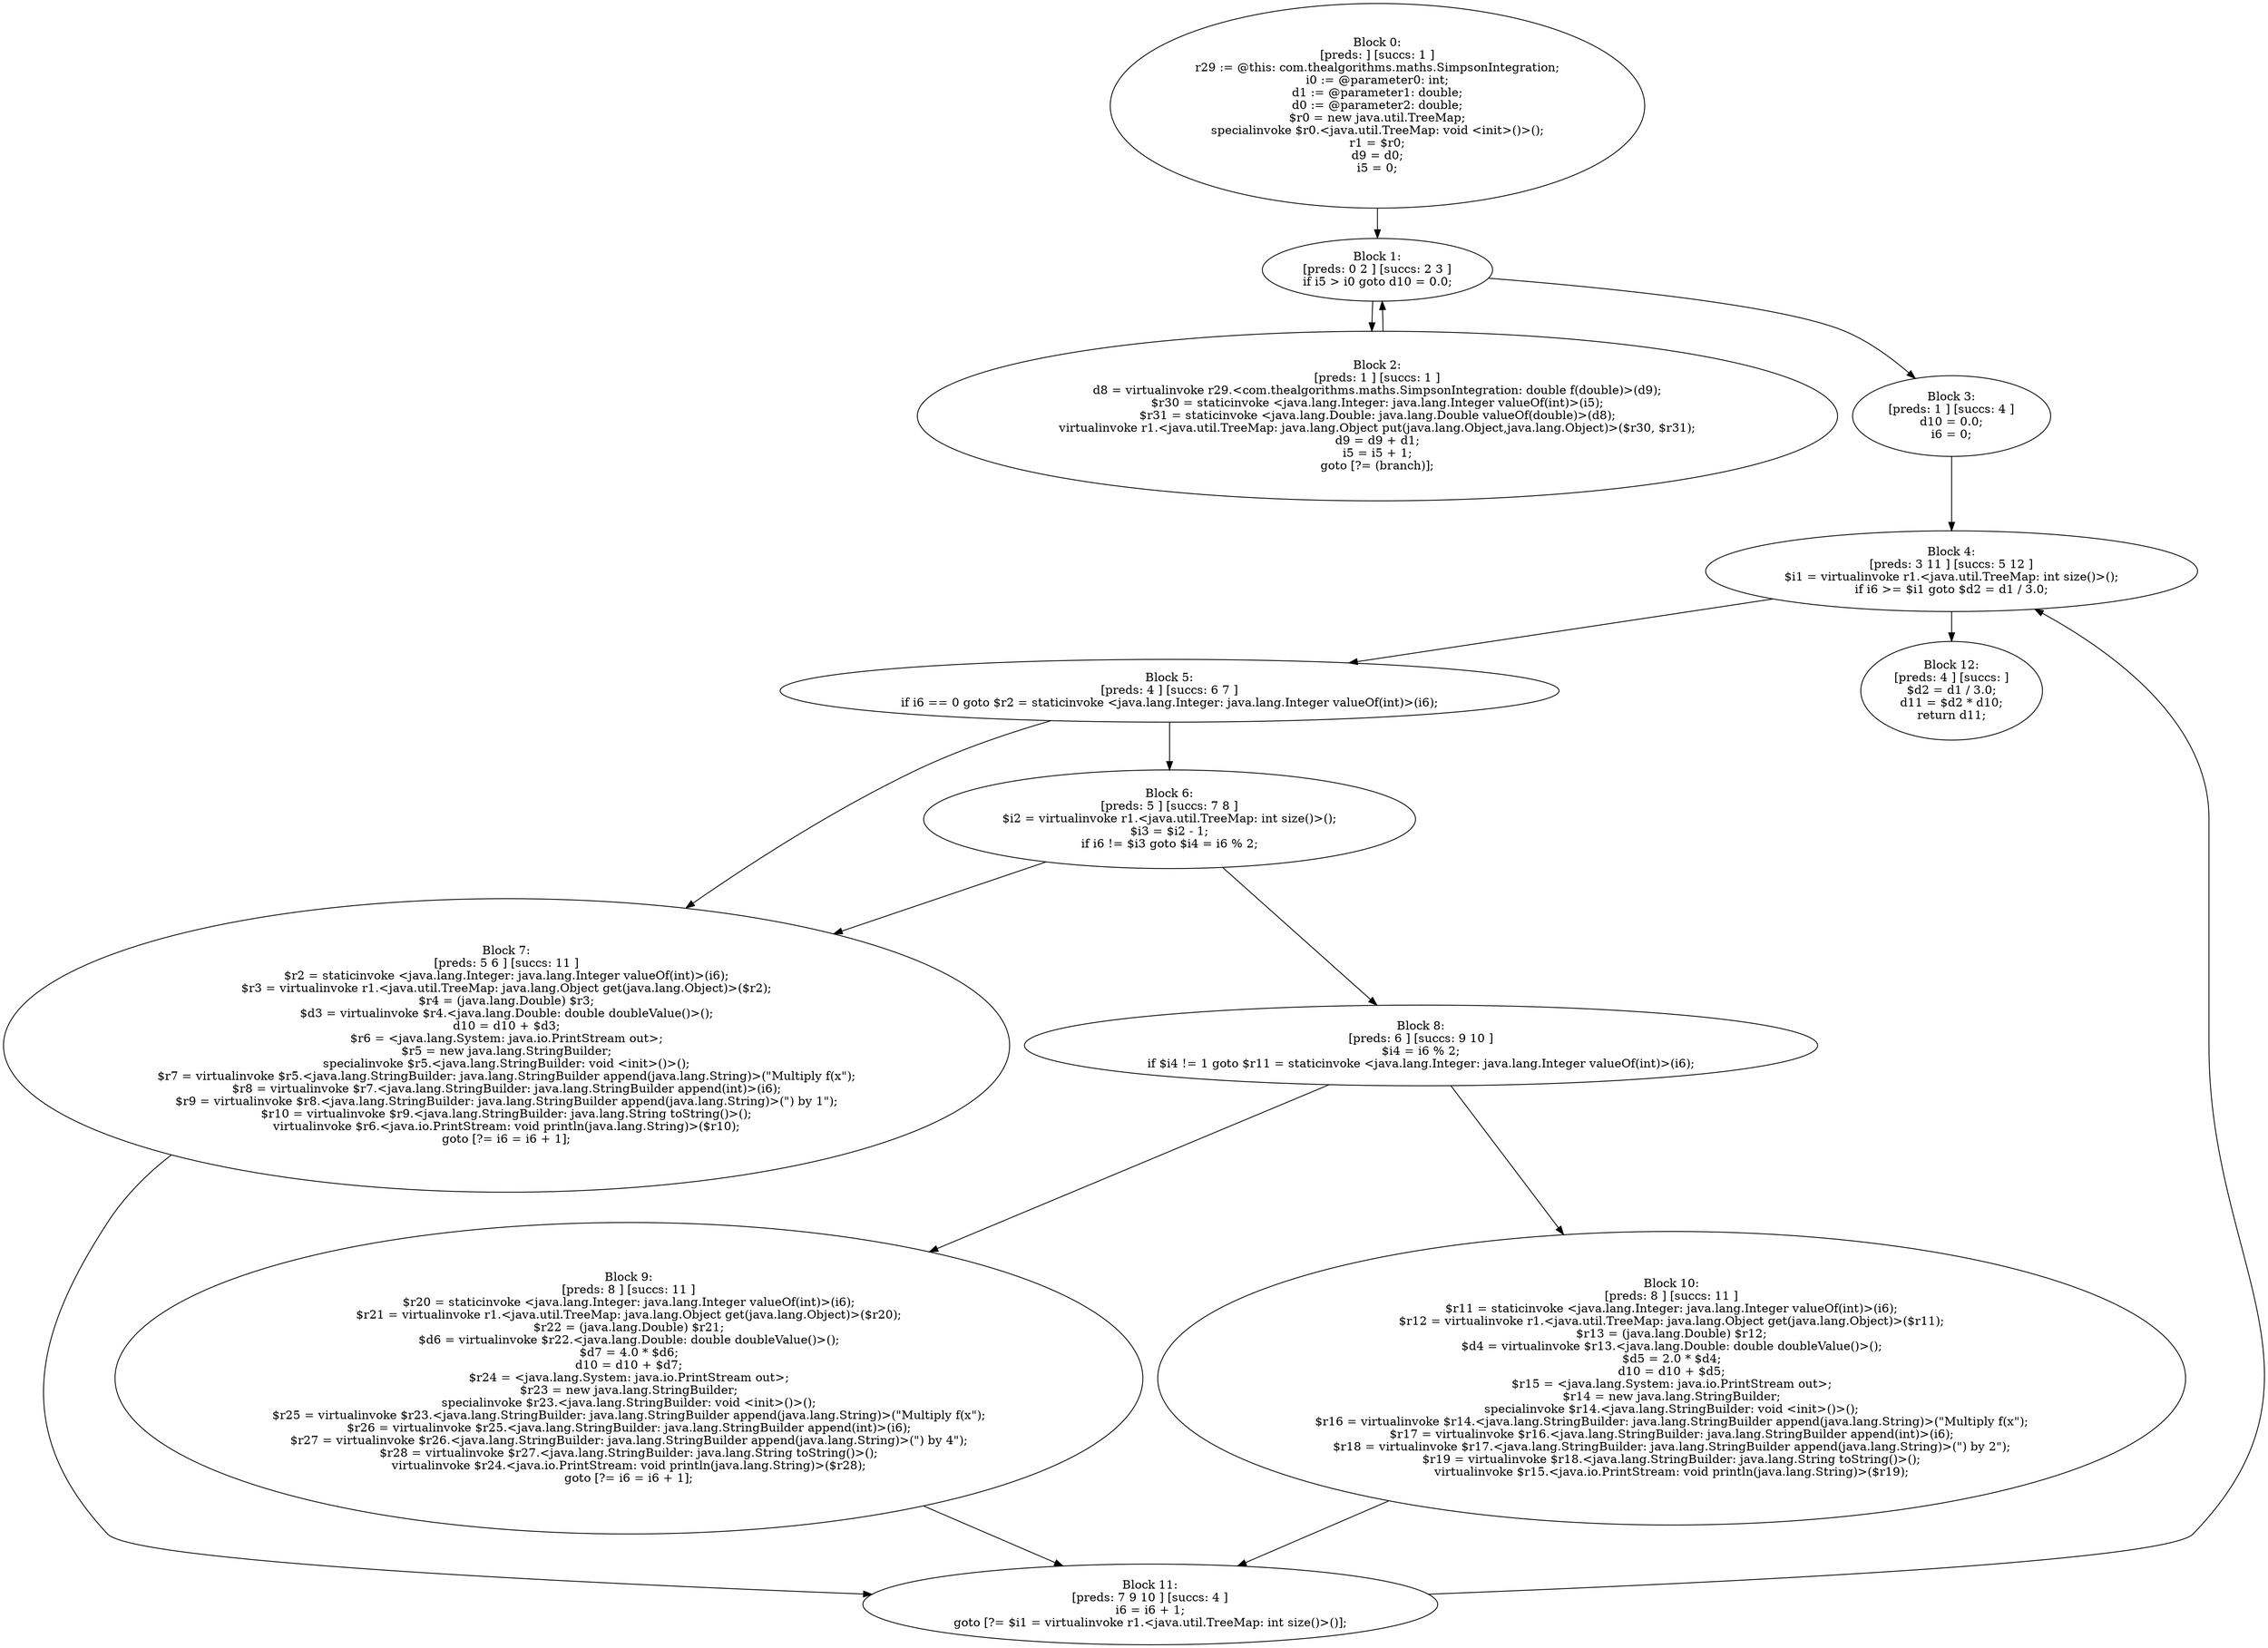 digraph "unitGraph" {
    "Block 0:
[preds: ] [succs: 1 ]
r29 := @this: com.thealgorithms.maths.SimpsonIntegration;
i0 := @parameter0: int;
d1 := @parameter1: double;
d0 := @parameter2: double;
$r0 = new java.util.TreeMap;
specialinvoke $r0.<java.util.TreeMap: void <init>()>();
r1 = $r0;
d9 = d0;
i5 = 0;
"
    "Block 1:
[preds: 0 2 ] [succs: 2 3 ]
if i5 > i0 goto d10 = 0.0;
"
    "Block 2:
[preds: 1 ] [succs: 1 ]
d8 = virtualinvoke r29.<com.thealgorithms.maths.SimpsonIntegration: double f(double)>(d9);
$r30 = staticinvoke <java.lang.Integer: java.lang.Integer valueOf(int)>(i5);
$r31 = staticinvoke <java.lang.Double: java.lang.Double valueOf(double)>(d8);
virtualinvoke r1.<java.util.TreeMap: java.lang.Object put(java.lang.Object,java.lang.Object)>($r30, $r31);
d9 = d9 + d1;
i5 = i5 + 1;
goto [?= (branch)];
"
    "Block 3:
[preds: 1 ] [succs: 4 ]
d10 = 0.0;
i6 = 0;
"
    "Block 4:
[preds: 3 11 ] [succs: 5 12 ]
$i1 = virtualinvoke r1.<java.util.TreeMap: int size()>();
if i6 >= $i1 goto $d2 = d1 / 3.0;
"
    "Block 5:
[preds: 4 ] [succs: 6 7 ]
if i6 == 0 goto $r2 = staticinvoke <java.lang.Integer: java.lang.Integer valueOf(int)>(i6);
"
    "Block 6:
[preds: 5 ] [succs: 7 8 ]
$i2 = virtualinvoke r1.<java.util.TreeMap: int size()>();
$i3 = $i2 - 1;
if i6 != $i3 goto $i4 = i6 % 2;
"
    "Block 7:
[preds: 5 6 ] [succs: 11 ]
$r2 = staticinvoke <java.lang.Integer: java.lang.Integer valueOf(int)>(i6);
$r3 = virtualinvoke r1.<java.util.TreeMap: java.lang.Object get(java.lang.Object)>($r2);
$r4 = (java.lang.Double) $r3;
$d3 = virtualinvoke $r4.<java.lang.Double: double doubleValue()>();
d10 = d10 + $d3;
$r6 = <java.lang.System: java.io.PrintStream out>;
$r5 = new java.lang.StringBuilder;
specialinvoke $r5.<java.lang.StringBuilder: void <init>()>();
$r7 = virtualinvoke $r5.<java.lang.StringBuilder: java.lang.StringBuilder append(java.lang.String)>(\"Multiply f(x\");
$r8 = virtualinvoke $r7.<java.lang.StringBuilder: java.lang.StringBuilder append(int)>(i6);
$r9 = virtualinvoke $r8.<java.lang.StringBuilder: java.lang.StringBuilder append(java.lang.String)>(\") by 1\");
$r10 = virtualinvoke $r9.<java.lang.StringBuilder: java.lang.String toString()>();
virtualinvoke $r6.<java.io.PrintStream: void println(java.lang.String)>($r10);
goto [?= i6 = i6 + 1];
"
    "Block 8:
[preds: 6 ] [succs: 9 10 ]
$i4 = i6 % 2;
if $i4 != 1 goto $r11 = staticinvoke <java.lang.Integer: java.lang.Integer valueOf(int)>(i6);
"
    "Block 9:
[preds: 8 ] [succs: 11 ]
$r20 = staticinvoke <java.lang.Integer: java.lang.Integer valueOf(int)>(i6);
$r21 = virtualinvoke r1.<java.util.TreeMap: java.lang.Object get(java.lang.Object)>($r20);
$r22 = (java.lang.Double) $r21;
$d6 = virtualinvoke $r22.<java.lang.Double: double doubleValue()>();
$d7 = 4.0 * $d6;
d10 = d10 + $d7;
$r24 = <java.lang.System: java.io.PrintStream out>;
$r23 = new java.lang.StringBuilder;
specialinvoke $r23.<java.lang.StringBuilder: void <init>()>();
$r25 = virtualinvoke $r23.<java.lang.StringBuilder: java.lang.StringBuilder append(java.lang.String)>(\"Multiply f(x\");
$r26 = virtualinvoke $r25.<java.lang.StringBuilder: java.lang.StringBuilder append(int)>(i6);
$r27 = virtualinvoke $r26.<java.lang.StringBuilder: java.lang.StringBuilder append(java.lang.String)>(\") by 4\");
$r28 = virtualinvoke $r27.<java.lang.StringBuilder: java.lang.String toString()>();
virtualinvoke $r24.<java.io.PrintStream: void println(java.lang.String)>($r28);
goto [?= i6 = i6 + 1];
"
    "Block 10:
[preds: 8 ] [succs: 11 ]
$r11 = staticinvoke <java.lang.Integer: java.lang.Integer valueOf(int)>(i6);
$r12 = virtualinvoke r1.<java.util.TreeMap: java.lang.Object get(java.lang.Object)>($r11);
$r13 = (java.lang.Double) $r12;
$d4 = virtualinvoke $r13.<java.lang.Double: double doubleValue()>();
$d5 = 2.0 * $d4;
d10 = d10 + $d5;
$r15 = <java.lang.System: java.io.PrintStream out>;
$r14 = new java.lang.StringBuilder;
specialinvoke $r14.<java.lang.StringBuilder: void <init>()>();
$r16 = virtualinvoke $r14.<java.lang.StringBuilder: java.lang.StringBuilder append(java.lang.String)>(\"Multiply f(x\");
$r17 = virtualinvoke $r16.<java.lang.StringBuilder: java.lang.StringBuilder append(int)>(i6);
$r18 = virtualinvoke $r17.<java.lang.StringBuilder: java.lang.StringBuilder append(java.lang.String)>(\") by 2\");
$r19 = virtualinvoke $r18.<java.lang.StringBuilder: java.lang.String toString()>();
virtualinvoke $r15.<java.io.PrintStream: void println(java.lang.String)>($r19);
"
    "Block 11:
[preds: 7 9 10 ] [succs: 4 ]
i6 = i6 + 1;
goto [?= $i1 = virtualinvoke r1.<java.util.TreeMap: int size()>()];
"
    "Block 12:
[preds: 4 ] [succs: ]
$d2 = d1 / 3.0;
d11 = $d2 * d10;
return d11;
"
    "Block 0:
[preds: ] [succs: 1 ]
r29 := @this: com.thealgorithms.maths.SimpsonIntegration;
i0 := @parameter0: int;
d1 := @parameter1: double;
d0 := @parameter2: double;
$r0 = new java.util.TreeMap;
specialinvoke $r0.<java.util.TreeMap: void <init>()>();
r1 = $r0;
d9 = d0;
i5 = 0;
"->"Block 1:
[preds: 0 2 ] [succs: 2 3 ]
if i5 > i0 goto d10 = 0.0;
";
    "Block 1:
[preds: 0 2 ] [succs: 2 3 ]
if i5 > i0 goto d10 = 0.0;
"->"Block 2:
[preds: 1 ] [succs: 1 ]
d8 = virtualinvoke r29.<com.thealgorithms.maths.SimpsonIntegration: double f(double)>(d9);
$r30 = staticinvoke <java.lang.Integer: java.lang.Integer valueOf(int)>(i5);
$r31 = staticinvoke <java.lang.Double: java.lang.Double valueOf(double)>(d8);
virtualinvoke r1.<java.util.TreeMap: java.lang.Object put(java.lang.Object,java.lang.Object)>($r30, $r31);
d9 = d9 + d1;
i5 = i5 + 1;
goto [?= (branch)];
";
    "Block 1:
[preds: 0 2 ] [succs: 2 3 ]
if i5 > i0 goto d10 = 0.0;
"->"Block 3:
[preds: 1 ] [succs: 4 ]
d10 = 0.0;
i6 = 0;
";
    "Block 2:
[preds: 1 ] [succs: 1 ]
d8 = virtualinvoke r29.<com.thealgorithms.maths.SimpsonIntegration: double f(double)>(d9);
$r30 = staticinvoke <java.lang.Integer: java.lang.Integer valueOf(int)>(i5);
$r31 = staticinvoke <java.lang.Double: java.lang.Double valueOf(double)>(d8);
virtualinvoke r1.<java.util.TreeMap: java.lang.Object put(java.lang.Object,java.lang.Object)>($r30, $r31);
d9 = d9 + d1;
i5 = i5 + 1;
goto [?= (branch)];
"->"Block 1:
[preds: 0 2 ] [succs: 2 3 ]
if i5 > i0 goto d10 = 0.0;
";
    "Block 3:
[preds: 1 ] [succs: 4 ]
d10 = 0.0;
i6 = 0;
"->"Block 4:
[preds: 3 11 ] [succs: 5 12 ]
$i1 = virtualinvoke r1.<java.util.TreeMap: int size()>();
if i6 >= $i1 goto $d2 = d1 / 3.0;
";
    "Block 4:
[preds: 3 11 ] [succs: 5 12 ]
$i1 = virtualinvoke r1.<java.util.TreeMap: int size()>();
if i6 >= $i1 goto $d2 = d1 / 3.0;
"->"Block 5:
[preds: 4 ] [succs: 6 7 ]
if i6 == 0 goto $r2 = staticinvoke <java.lang.Integer: java.lang.Integer valueOf(int)>(i6);
";
    "Block 4:
[preds: 3 11 ] [succs: 5 12 ]
$i1 = virtualinvoke r1.<java.util.TreeMap: int size()>();
if i6 >= $i1 goto $d2 = d1 / 3.0;
"->"Block 12:
[preds: 4 ] [succs: ]
$d2 = d1 / 3.0;
d11 = $d2 * d10;
return d11;
";
    "Block 5:
[preds: 4 ] [succs: 6 7 ]
if i6 == 0 goto $r2 = staticinvoke <java.lang.Integer: java.lang.Integer valueOf(int)>(i6);
"->"Block 6:
[preds: 5 ] [succs: 7 8 ]
$i2 = virtualinvoke r1.<java.util.TreeMap: int size()>();
$i3 = $i2 - 1;
if i6 != $i3 goto $i4 = i6 % 2;
";
    "Block 5:
[preds: 4 ] [succs: 6 7 ]
if i6 == 0 goto $r2 = staticinvoke <java.lang.Integer: java.lang.Integer valueOf(int)>(i6);
"->"Block 7:
[preds: 5 6 ] [succs: 11 ]
$r2 = staticinvoke <java.lang.Integer: java.lang.Integer valueOf(int)>(i6);
$r3 = virtualinvoke r1.<java.util.TreeMap: java.lang.Object get(java.lang.Object)>($r2);
$r4 = (java.lang.Double) $r3;
$d3 = virtualinvoke $r4.<java.lang.Double: double doubleValue()>();
d10 = d10 + $d3;
$r6 = <java.lang.System: java.io.PrintStream out>;
$r5 = new java.lang.StringBuilder;
specialinvoke $r5.<java.lang.StringBuilder: void <init>()>();
$r7 = virtualinvoke $r5.<java.lang.StringBuilder: java.lang.StringBuilder append(java.lang.String)>(\"Multiply f(x\");
$r8 = virtualinvoke $r7.<java.lang.StringBuilder: java.lang.StringBuilder append(int)>(i6);
$r9 = virtualinvoke $r8.<java.lang.StringBuilder: java.lang.StringBuilder append(java.lang.String)>(\") by 1\");
$r10 = virtualinvoke $r9.<java.lang.StringBuilder: java.lang.String toString()>();
virtualinvoke $r6.<java.io.PrintStream: void println(java.lang.String)>($r10);
goto [?= i6 = i6 + 1];
";
    "Block 6:
[preds: 5 ] [succs: 7 8 ]
$i2 = virtualinvoke r1.<java.util.TreeMap: int size()>();
$i3 = $i2 - 1;
if i6 != $i3 goto $i4 = i6 % 2;
"->"Block 7:
[preds: 5 6 ] [succs: 11 ]
$r2 = staticinvoke <java.lang.Integer: java.lang.Integer valueOf(int)>(i6);
$r3 = virtualinvoke r1.<java.util.TreeMap: java.lang.Object get(java.lang.Object)>($r2);
$r4 = (java.lang.Double) $r3;
$d3 = virtualinvoke $r4.<java.lang.Double: double doubleValue()>();
d10 = d10 + $d3;
$r6 = <java.lang.System: java.io.PrintStream out>;
$r5 = new java.lang.StringBuilder;
specialinvoke $r5.<java.lang.StringBuilder: void <init>()>();
$r7 = virtualinvoke $r5.<java.lang.StringBuilder: java.lang.StringBuilder append(java.lang.String)>(\"Multiply f(x\");
$r8 = virtualinvoke $r7.<java.lang.StringBuilder: java.lang.StringBuilder append(int)>(i6);
$r9 = virtualinvoke $r8.<java.lang.StringBuilder: java.lang.StringBuilder append(java.lang.String)>(\") by 1\");
$r10 = virtualinvoke $r9.<java.lang.StringBuilder: java.lang.String toString()>();
virtualinvoke $r6.<java.io.PrintStream: void println(java.lang.String)>($r10);
goto [?= i6 = i6 + 1];
";
    "Block 6:
[preds: 5 ] [succs: 7 8 ]
$i2 = virtualinvoke r1.<java.util.TreeMap: int size()>();
$i3 = $i2 - 1;
if i6 != $i3 goto $i4 = i6 % 2;
"->"Block 8:
[preds: 6 ] [succs: 9 10 ]
$i4 = i6 % 2;
if $i4 != 1 goto $r11 = staticinvoke <java.lang.Integer: java.lang.Integer valueOf(int)>(i6);
";
    "Block 7:
[preds: 5 6 ] [succs: 11 ]
$r2 = staticinvoke <java.lang.Integer: java.lang.Integer valueOf(int)>(i6);
$r3 = virtualinvoke r1.<java.util.TreeMap: java.lang.Object get(java.lang.Object)>($r2);
$r4 = (java.lang.Double) $r3;
$d3 = virtualinvoke $r4.<java.lang.Double: double doubleValue()>();
d10 = d10 + $d3;
$r6 = <java.lang.System: java.io.PrintStream out>;
$r5 = new java.lang.StringBuilder;
specialinvoke $r5.<java.lang.StringBuilder: void <init>()>();
$r7 = virtualinvoke $r5.<java.lang.StringBuilder: java.lang.StringBuilder append(java.lang.String)>(\"Multiply f(x\");
$r8 = virtualinvoke $r7.<java.lang.StringBuilder: java.lang.StringBuilder append(int)>(i6);
$r9 = virtualinvoke $r8.<java.lang.StringBuilder: java.lang.StringBuilder append(java.lang.String)>(\") by 1\");
$r10 = virtualinvoke $r9.<java.lang.StringBuilder: java.lang.String toString()>();
virtualinvoke $r6.<java.io.PrintStream: void println(java.lang.String)>($r10);
goto [?= i6 = i6 + 1];
"->"Block 11:
[preds: 7 9 10 ] [succs: 4 ]
i6 = i6 + 1;
goto [?= $i1 = virtualinvoke r1.<java.util.TreeMap: int size()>()];
";
    "Block 8:
[preds: 6 ] [succs: 9 10 ]
$i4 = i6 % 2;
if $i4 != 1 goto $r11 = staticinvoke <java.lang.Integer: java.lang.Integer valueOf(int)>(i6);
"->"Block 9:
[preds: 8 ] [succs: 11 ]
$r20 = staticinvoke <java.lang.Integer: java.lang.Integer valueOf(int)>(i6);
$r21 = virtualinvoke r1.<java.util.TreeMap: java.lang.Object get(java.lang.Object)>($r20);
$r22 = (java.lang.Double) $r21;
$d6 = virtualinvoke $r22.<java.lang.Double: double doubleValue()>();
$d7 = 4.0 * $d6;
d10 = d10 + $d7;
$r24 = <java.lang.System: java.io.PrintStream out>;
$r23 = new java.lang.StringBuilder;
specialinvoke $r23.<java.lang.StringBuilder: void <init>()>();
$r25 = virtualinvoke $r23.<java.lang.StringBuilder: java.lang.StringBuilder append(java.lang.String)>(\"Multiply f(x\");
$r26 = virtualinvoke $r25.<java.lang.StringBuilder: java.lang.StringBuilder append(int)>(i6);
$r27 = virtualinvoke $r26.<java.lang.StringBuilder: java.lang.StringBuilder append(java.lang.String)>(\") by 4\");
$r28 = virtualinvoke $r27.<java.lang.StringBuilder: java.lang.String toString()>();
virtualinvoke $r24.<java.io.PrintStream: void println(java.lang.String)>($r28);
goto [?= i6 = i6 + 1];
";
    "Block 8:
[preds: 6 ] [succs: 9 10 ]
$i4 = i6 % 2;
if $i4 != 1 goto $r11 = staticinvoke <java.lang.Integer: java.lang.Integer valueOf(int)>(i6);
"->"Block 10:
[preds: 8 ] [succs: 11 ]
$r11 = staticinvoke <java.lang.Integer: java.lang.Integer valueOf(int)>(i6);
$r12 = virtualinvoke r1.<java.util.TreeMap: java.lang.Object get(java.lang.Object)>($r11);
$r13 = (java.lang.Double) $r12;
$d4 = virtualinvoke $r13.<java.lang.Double: double doubleValue()>();
$d5 = 2.0 * $d4;
d10 = d10 + $d5;
$r15 = <java.lang.System: java.io.PrintStream out>;
$r14 = new java.lang.StringBuilder;
specialinvoke $r14.<java.lang.StringBuilder: void <init>()>();
$r16 = virtualinvoke $r14.<java.lang.StringBuilder: java.lang.StringBuilder append(java.lang.String)>(\"Multiply f(x\");
$r17 = virtualinvoke $r16.<java.lang.StringBuilder: java.lang.StringBuilder append(int)>(i6);
$r18 = virtualinvoke $r17.<java.lang.StringBuilder: java.lang.StringBuilder append(java.lang.String)>(\") by 2\");
$r19 = virtualinvoke $r18.<java.lang.StringBuilder: java.lang.String toString()>();
virtualinvoke $r15.<java.io.PrintStream: void println(java.lang.String)>($r19);
";
    "Block 9:
[preds: 8 ] [succs: 11 ]
$r20 = staticinvoke <java.lang.Integer: java.lang.Integer valueOf(int)>(i6);
$r21 = virtualinvoke r1.<java.util.TreeMap: java.lang.Object get(java.lang.Object)>($r20);
$r22 = (java.lang.Double) $r21;
$d6 = virtualinvoke $r22.<java.lang.Double: double doubleValue()>();
$d7 = 4.0 * $d6;
d10 = d10 + $d7;
$r24 = <java.lang.System: java.io.PrintStream out>;
$r23 = new java.lang.StringBuilder;
specialinvoke $r23.<java.lang.StringBuilder: void <init>()>();
$r25 = virtualinvoke $r23.<java.lang.StringBuilder: java.lang.StringBuilder append(java.lang.String)>(\"Multiply f(x\");
$r26 = virtualinvoke $r25.<java.lang.StringBuilder: java.lang.StringBuilder append(int)>(i6);
$r27 = virtualinvoke $r26.<java.lang.StringBuilder: java.lang.StringBuilder append(java.lang.String)>(\") by 4\");
$r28 = virtualinvoke $r27.<java.lang.StringBuilder: java.lang.String toString()>();
virtualinvoke $r24.<java.io.PrintStream: void println(java.lang.String)>($r28);
goto [?= i6 = i6 + 1];
"->"Block 11:
[preds: 7 9 10 ] [succs: 4 ]
i6 = i6 + 1;
goto [?= $i1 = virtualinvoke r1.<java.util.TreeMap: int size()>()];
";
    "Block 10:
[preds: 8 ] [succs: 11 ]
$r11 = staticinvoke <java.lang.Integer: java.lang.Integer valueOf(int)>(i6);
$r12 = virtualinvoke r1.<java.util.TreeMap: java.lang.Object get(java.lang.Object)>($r11);
$r13 = (java.lang.Double) $r12;
$d4 = virtualinvoke $r13.<java.lang.Double: double doubleValue()>();
$d5 = 2.0 * $d4;
d10 = d10 + $d5;
$r15 = <java.lang.System: java.io.PrintStream out>;
$r14 = new java.lang.StringBuilder;
specialinvoke $r14.<java.lang.StringBuilder: void <init>()>();
$r16 = virtualinvoke $r14.<java.lang.StringBuilder: java.lang.StringBuilder append(java.lang.String)>(\"Multiply f(x\");
$r17 = virtualinvoke $r16.<java.lang.StringBuilder: java.lang.StringBuilder append(int)>(i6);
$r18 = virtualinvoke $r17.<java.lang.StringBuilder: java.lang.StringBuilder append(java.lang.String)>(\") by 2\");
$r19 = virtualinvoke $r18.<java.lang.StringBuilder: java.lang.String toString()>();
virtualinvoke $r15.<java.io.PrintStream: void println(java.lang.String)>($r19);
"->"Block 11:
[preds: 7 9 10 ] [succs: 4 ]
i6 = i6 + 1;
goto [?= $i1 = virtualinvoke r1.<java.util.TreeMap: int size()>()];
";
    "Block 11:
[preds: 7 9 10 ] [succs: 4 ]
i6 = i6 + 1;
goto [?= $i1 = virtualinvoke r1.<java.util.TreeMap: int size()>()];
"->"Block 4:
[preds: 3 11 ] [succs: 5 12 ]
$i1 = virtualinvoke r1.<java.util.TreeMap: int size()>();
if i6 >= $i1 goto $d2 = d1 / 3.0;
";
}
